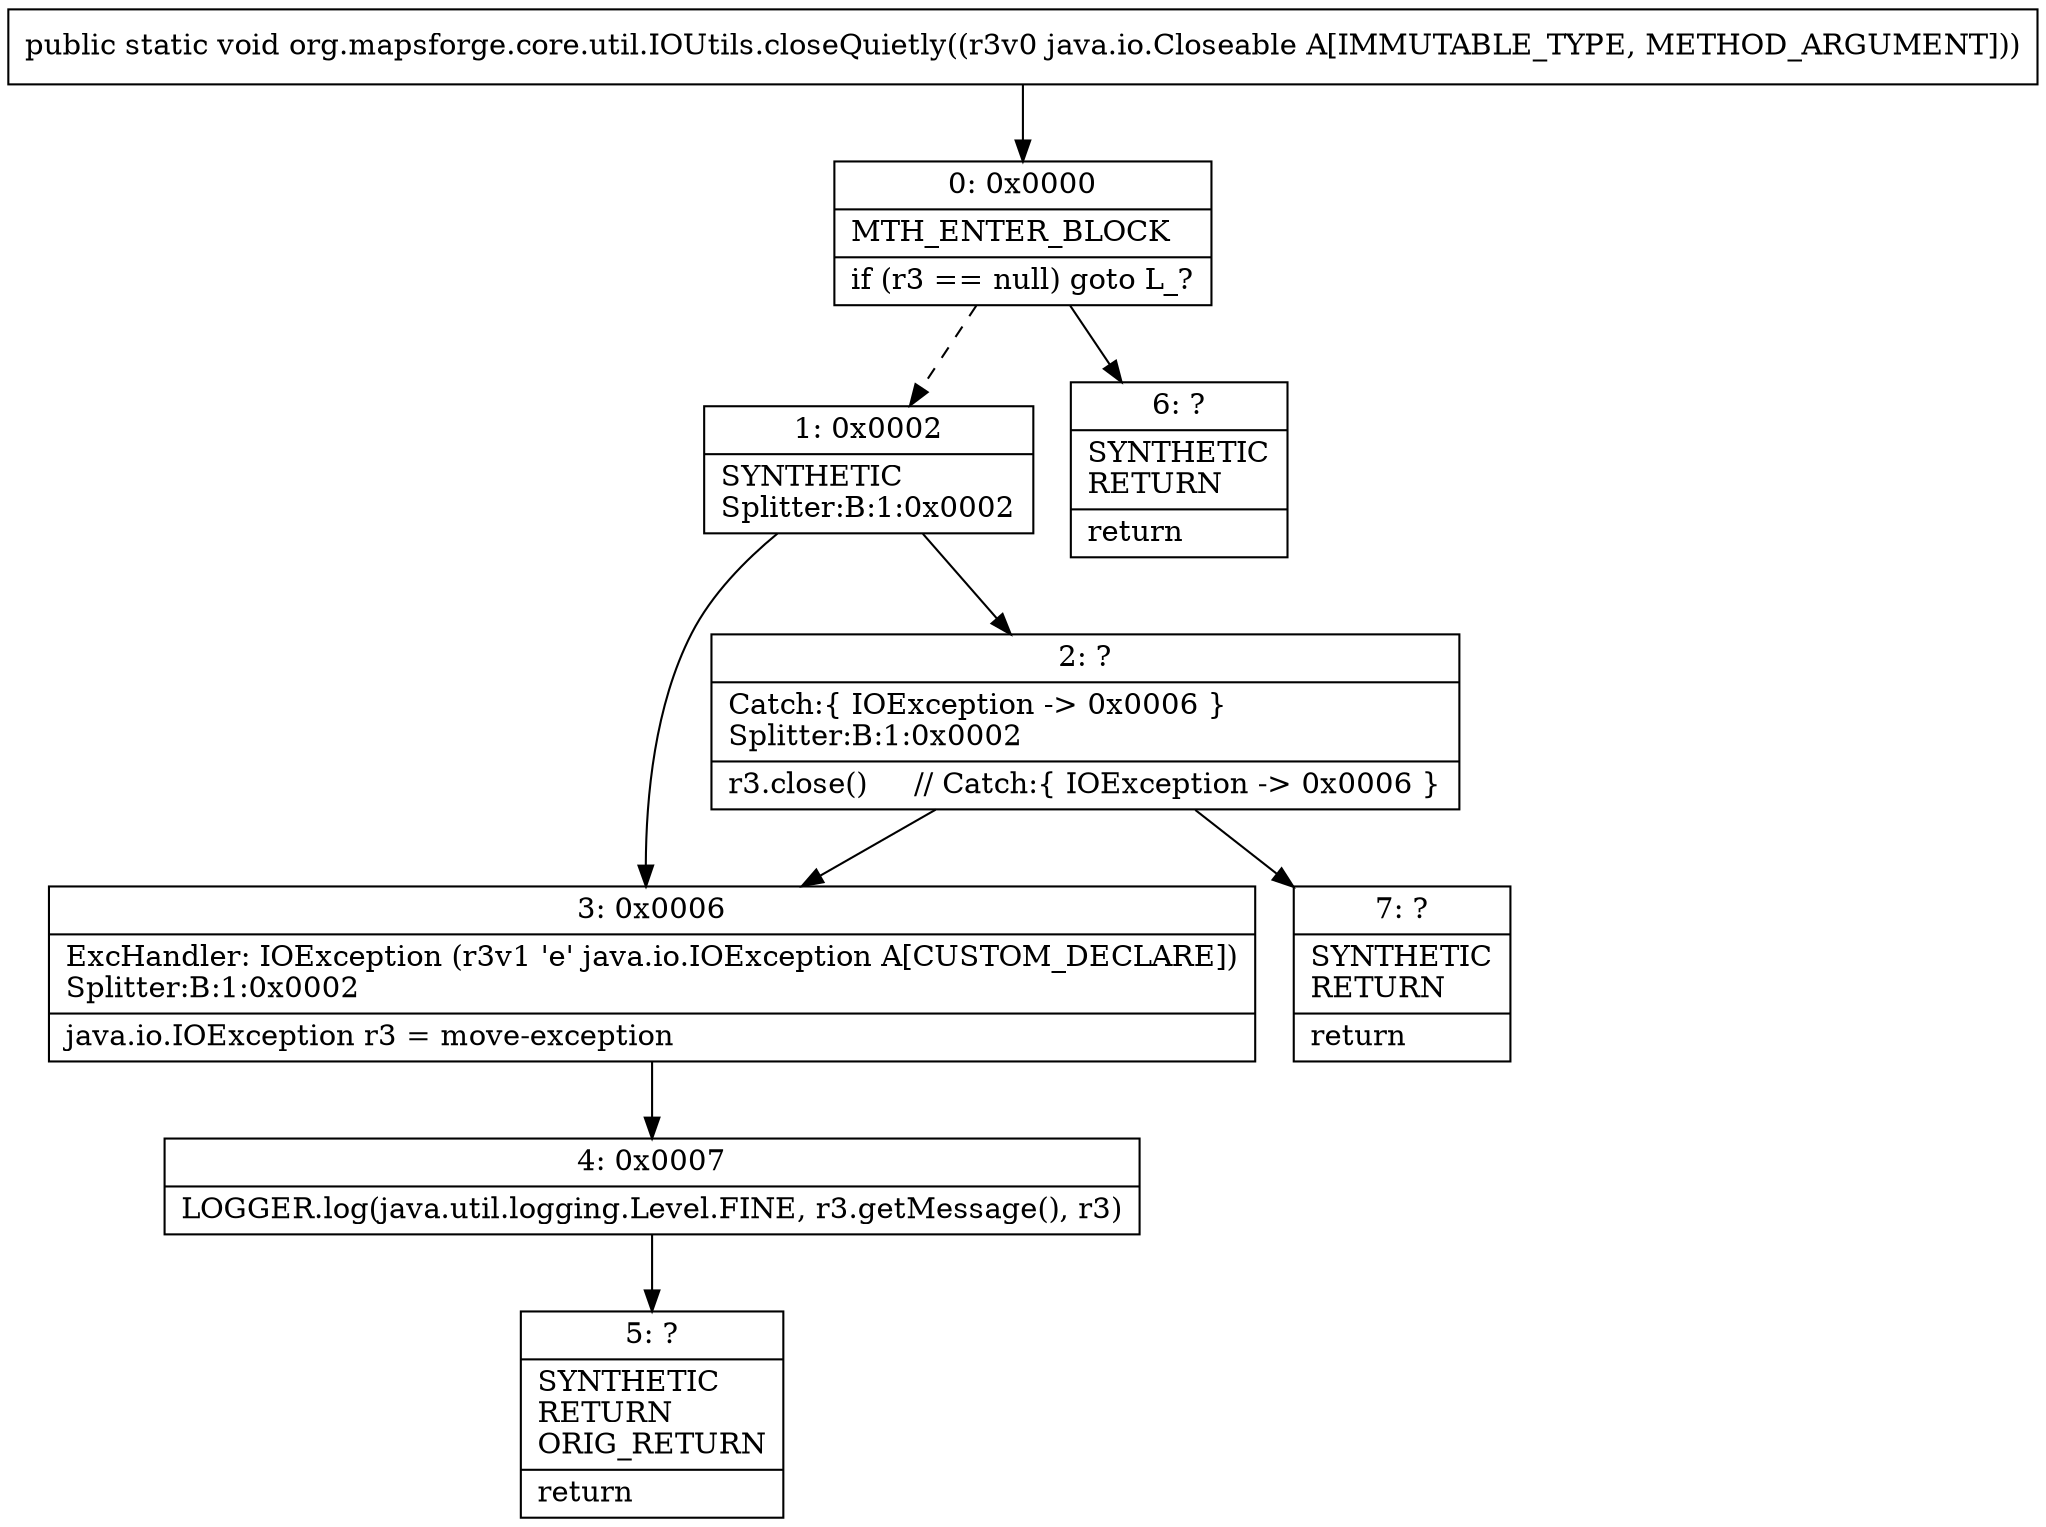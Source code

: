 digraph "CFG fororg.mapsforge.core.util.IOUtils.closeQuietly(Ljava\/io\/Closeable;)V" {
Node_0 [shape=record,label="{0\:\ 0x0000|MTH_ENTER_BLOCK\l|if (r3 == null) goto L_?\l}"];
Node_1 [shape=record,label="{1\:\ 0x0002|SYNTHETIC\lSplitter:B:1:0x0002\l}"];
Node_2 [shape=record,label="{2\:\ ?|Catch:\{ IOException \-\> 0x0006 \}\lSplitter:B:1:0x0002\l|r3.close()     \/\/ Catch:\{ IOException \-\> 0x0006 \}\l}"];
Node_3 [shape=record,label="{3\:\ 0x0006|ExcHandler: IOException (r3v1 'e' java.io.IOException A[CUSTOM_DECLARE])\lSplitter:B:1:0x0002\l|java.io.IOException r3 = move\-exception\l}"];
Node_4 [shape=record,label="{4\:\ 0x0007|LOGGER.log(java.util.logging.Level.FINE, r3.getMessage(), r3)\l}"];
Node_5 [shape=record,label="{5\:\ ?|SYNTHETIC\lRETURN\lORIG_RETURN\l|return\l}"];
Node_6 [shape=record,label="{6\:\ ?|SYNTHETIC\lRETURN\l|return\l}"];
Node_7 [shape=record,label="{7\:\ ?|SYNTHETIC\lRETURN\l|return\l}"];
MethodNode[shape=record,label="{public static void org.mapsforge.core.util.IOUtils.closeQuietly((r3v0 java.io.Closeable A[IMMUTABLE_TYPE, METHOD_ARGUMENT])) }"];
MethodNode -> Node_0;
Node_0 -> Node_1[style=dashed];
Node_0 -> Node_6;
Node_1 -> Node_2;
Node_1 -> Node_3;
Node_2 -> Node_3;
Node_2 -> Node_7;
Node_3 -> Node_4;
Node_4 -> Node_5;
}

